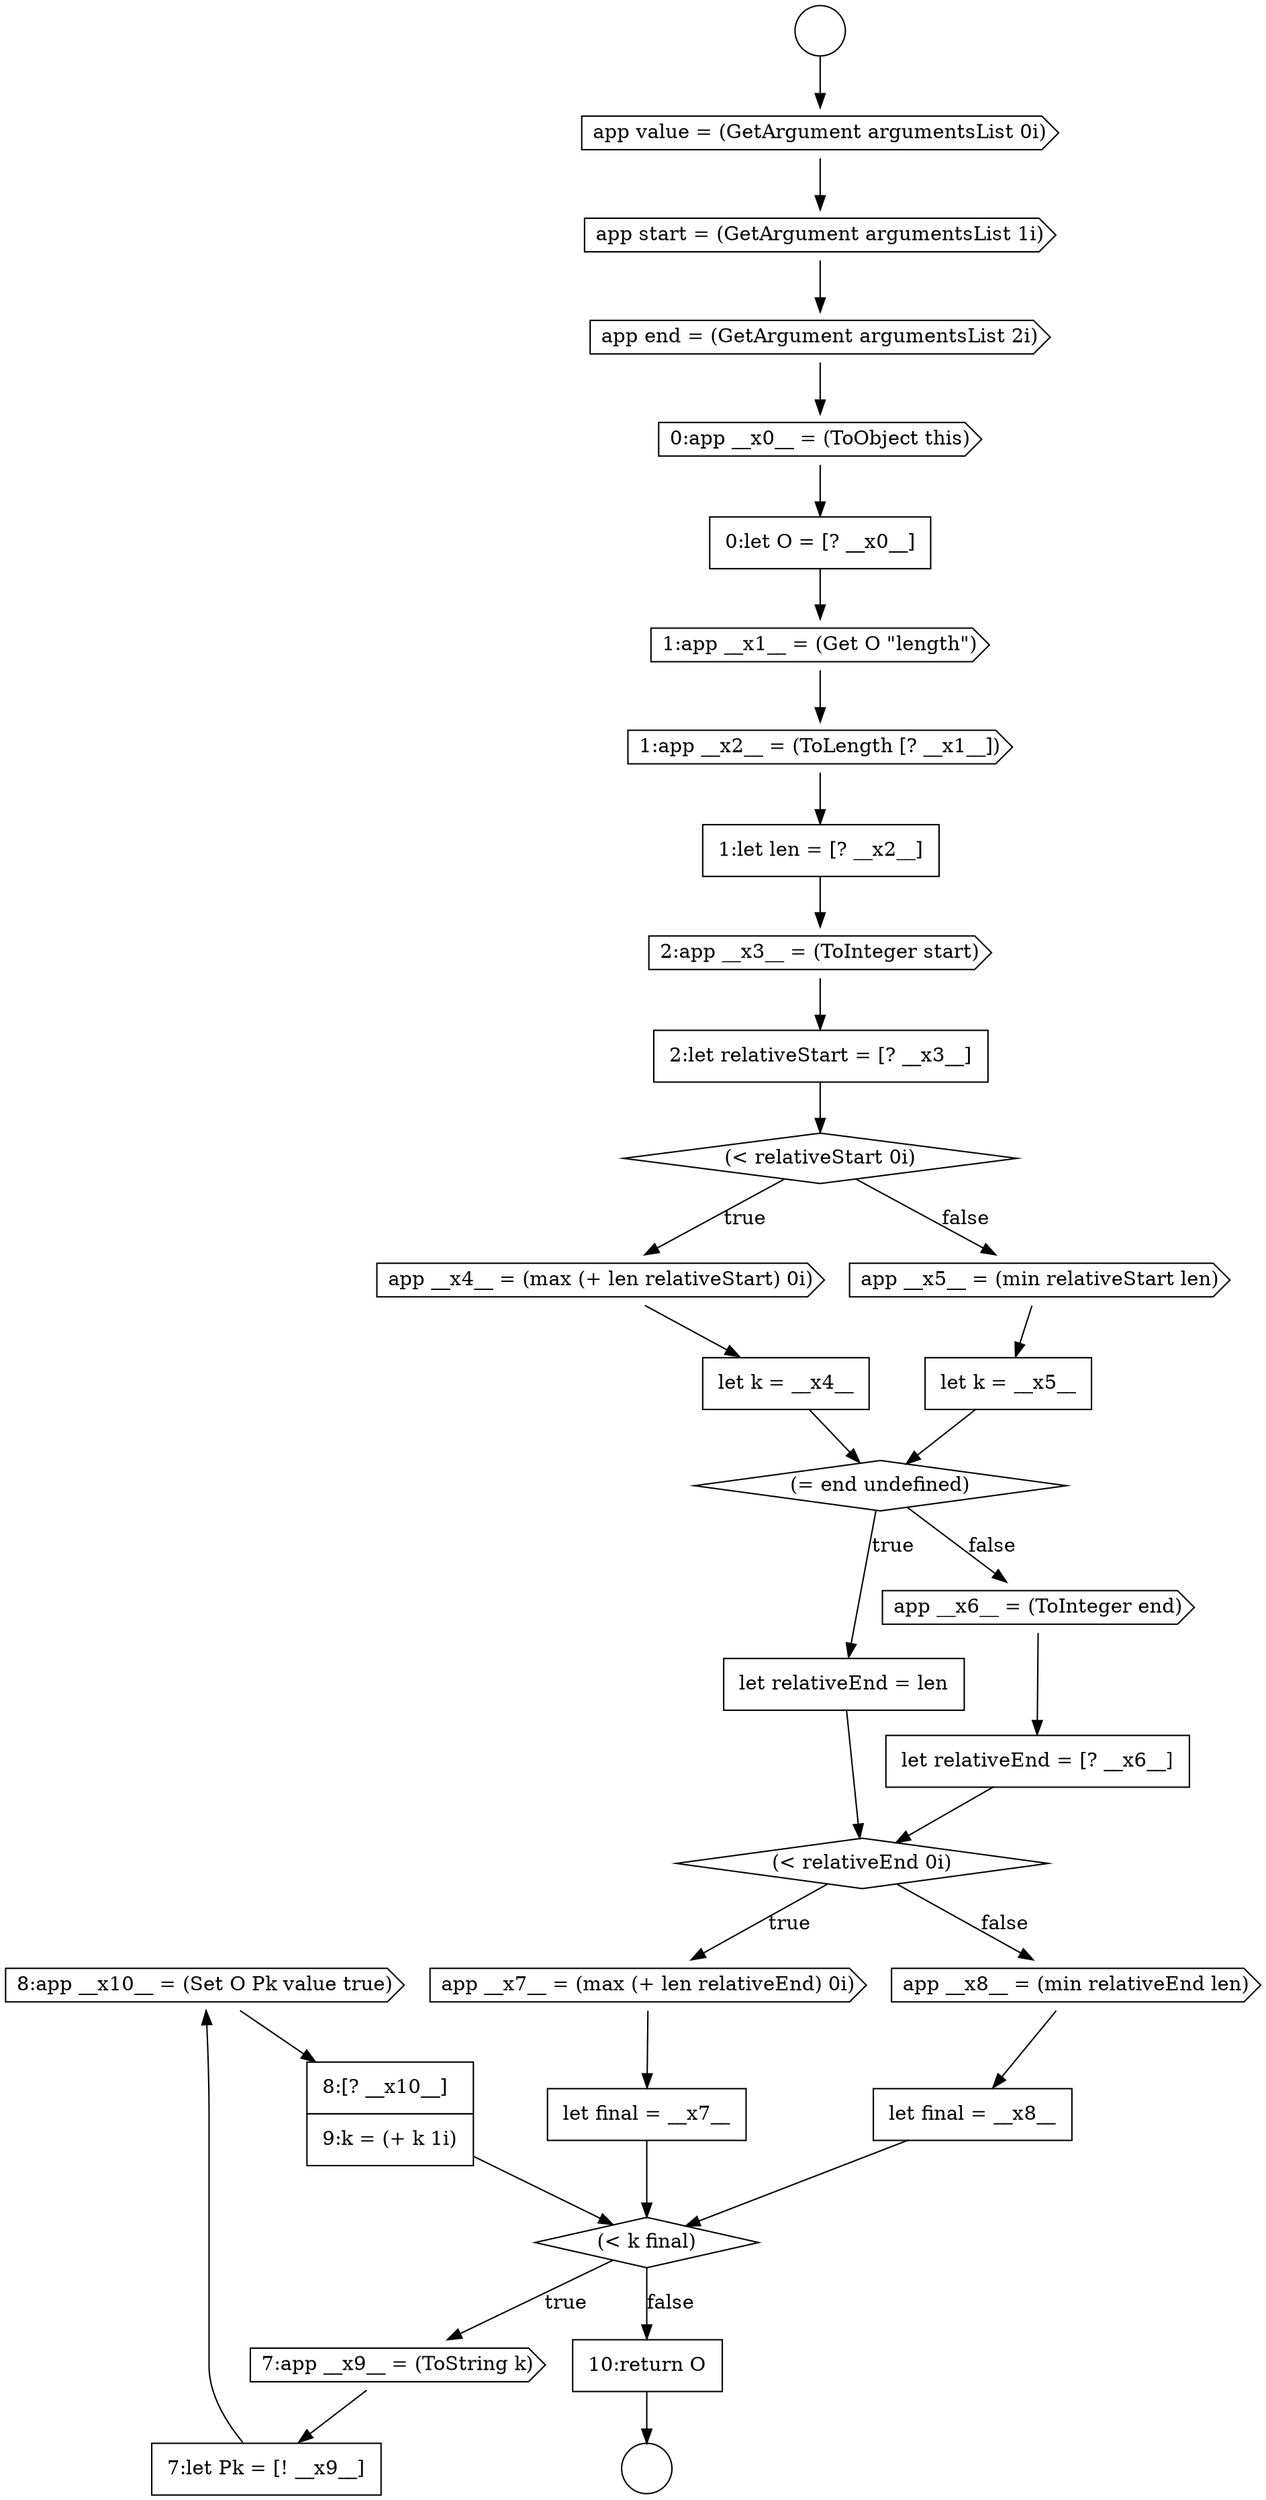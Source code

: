 digraph {
  node14825 [shape=cds, label=<<font color="black">8:app __x10__ = (Set O Pk value true)</font>> color="black" fillcolor="white" style=filled]
  node14798 [shape=cds, label=<<font color="black">app value = (GetArgument argumentsList 0i)</font>> color="black" fillcolor="white" style=filled]
  node14804 [shape=cds, label=<<font color="black">1:app __x2__ = (ToLength [? __x1__])</font>> color="black" fillcolor="white" style=filled]
  node14809 [shape=cds, label=<<font color="black">app __x4__ = (max (+ len relativeStart) 0i)</font>> color="black" fillcolor="white" style=filled]
  node14799 [shape=cds, label=<<font color="black">app start = (GetArgument argumentsList 1i)</font>> color="black" fillcolor="white" style=filled]
  node14816 [shape=none, margin=0, label=<<font color="black">
    <table border="0" cellborder="1" cellspacing="0" cellpadding="10">
      <tr><td align="left">let relativeEnd = [? __x6__]</td></tr>
    </table>
  </font>> color="black" fillcolor="white" style=filled]
  node14803 [shape=cds, label=<<font color="black">1:app __x1__ = (Get O &quot;length&quot;)</font>> color="black" fillcolor="white" style=filled]
  node14824 [shape=none, margin=0, label=<<font color="black">
    <table border="0" cellborder="1" cellspacing="0" cellpadding="10">
      <tr><td align="left">7:let Pk = [! __x9__]</td></tr>
    </table>
  </font>> color="black" fillcolor="white" style=filled]
  node14800 [shape=cds, label=<<font color="black">app end = (GetArgument argumentsList 2i)</font>> color="black" fillcolor="white" style=filled]
  node14814 [shape=none, margin=0, label=<<font color="black">
    <table border="0" cellborder="1" cellspacing="0" cellpadding="10">
      <tr><td align="left">let relativeEnd = len</td></tr>
    </table>
  </font>> color="black" fillcolor="white" style=filled]
  node14811 [shape=cds, label=<<font color="black">app __x5__ = (min relativeStart len)</font>> color="black" fillcolor="white" style=filled]
  node14801 [shape=cds, label=<<font color="black">0:app __x0__ = (ToObject this)</font>> color="black" fillcolor="white" style=filled]
  node14822 [shape=diamond, label=<<font color="black">(&lt; k final)</font>> color="black" fillcolor="white" style=filled]
  node14805 [shape=none, margin=0, label=<<font color="black">
    <table border="0" cellborder="1" cellspacing="0" cellpadding="10">
      <tr><td align="left">1:let len = [? __x2__]</td></tr>
    </table>
  </font>> color="black" fillcolor="white" style=filled]
  node14818 [shape=cds, label=<<font color="black">app __x7__ = (max (+ len relativeEnd) 0i)</font>> color="black" fillcolor="white" style=filled]
  node14815 [shape=cds, label=<<font color="black">app __x6__ = (ToInteger end)</font>> color="black" fillcolor="white" style=filled]
  node14812 [shape=none, margin=0, label=<<font color="black">
    <table border="0" cellborder="1" cellspacing="0" cellpadding="10">
      <tr><td align="left">let k = __x5__</td></tr>
    </table>
  </font>> color="black" fillcolor="white" style=filled]
  node14817 [shape=diamond, label=<<font color="black">(&lt; relativeEnd 0i)</font>> color="black" fillcolor="white" style=filled]
  node14808 [shape=diamond, label=<<font color="black">(&lt; relativeStart 0i)</font>> color="black" fillcolor="white" style=filled]
  node14821 [shape=none, margin=0, label=<<font color="black">
    <table border="0" cellborder="1" cellspacing="0" cellpadding="10">
      <tr><td align="left">let final = __x8__</td></tr>
    </table>
  </font>> color="black" fillcolor="white" style=filled]
  node14826 [shape=none, margin=0, label=<<font color="black">
    <table border="0" cellborder="1" cellspacing="0" cellpadding="10">
      <tr><td align="left">8:[? __x10__]</td></tr>
      <tr><td align="left">9:k = (+ k 1i)</td></tr>
    </table>
  </font>> color="black" fillcolor="white" style=filled]
  node14807 [shape=none, margin=0, label=<<font color="black">
    <table border="0" cellborder="1" cellspacing="0" cellpadding="10">
      <tr><td align="left">2:let relativeStart = [? __x3__]</td></tr>
    </table>
  </font>> color="black" fillcolor="white" style=filled]
  node14820 [shape=cds, label=<<font color="black">app __x8__ = (min relativeEnd len)</font>> color="black" fillcolor="white" style=filled]
  node14813 [shape=diamond, label=<<font color="black">(= end undefined)</font>> color="black" fillcolor="white" style=filled]
  node14827 [shape=none, margin=0, label=<<font color="black">
    <table border="0" cellborder="1" cellspacing="0" cellpadding="10">
      <tr><td align="left">10:return O</td></tr>
    </table>
  </font>> color="black" fillcolor="white" style=filled]
  node14810 [shape=none, margin=0, label=<<font color="black">
    <table border="0" cellborder="1" cellspacing="0" cellpadding="10">
      <tr><td align="left">let k = __x4__</td></tr>
    </table>
  </font>> color="black" fillcolor="white" style=filled]
  node14819 [shape=none, margin=0, label=<<font color="black">
    <table border="0" cellborder="1" cellspacing="0" cellpadding="10">
      <tr><td align="left">let final = __x7__</td></tr>
    </table>
  </font>> color="black" fillcolor="white" style=filled]
  node14802 [shape=none, margin=0, label=<<font color="black">
    <table border="0" cellborder="1" cellspacing="0" cellpadding="10">
      <tr><td align="left">0:let O = [? __x0__]</td></tr>
    </table>
  </font>> color="black" fillcolor="white" style=filled]
  node14823 [shape=cds, label=<<font color="black">7:app __x9__ = (ToString k)</font>> color="black" fillcolor="white" style=filled]
  node14806 [shape=cds, label=<<font color="black">2:app __x3__ = (ToInteger start)</font>> color="black" fillcolor="white" style=filled]
  node14797 [shape=circle label=" " color="black" fillcolor="white" style=filled]
  node14796 [shape=circle label=" " color="black" fillcolor="white" style=filled]
  node14812 -> node14813 [ color="black"]
  node14796 -> node14798 [ color="black"]
  node14802 -> node14803 [ color="black"]
  node14826 -> node14822 [ color="black"]
  node14807 -> node14808 [ color="black"]
  node14804 -> node14805 [ color="black"]
  node14815 -> node14816 [ color="black"]
  node14820 -> node14821 [ color="black"]
  node14805 -> node14806 [ color="black"]
  node14814 -> node14817 [ color="black"]
  node14821 -> node14822 [ color="black"]
  node14827 -> node14797 [ color="black"]
  node14816 -> node14817 [ color="black"]
  node14823 -> node14824 [ color="black"]
  node14818 -> node14819 [ color="black"]
  node14809 -> node14810 [ color="black"]
  node14808 -> node14809 [label=<<font color="black">true</font>> color="black"]
  node14808 -> node14811 [label=<<font color="black">false</font>> color="black"]
  node14806 -> node14807 [ color="black"]
  node14813 -> node14814 [label=<<font color="black">true</font>> color="black"]
  node14813 -> node14815 [label=<<font color="black">false</font>> color="black"]
  node14825 -> node14826 [ color="black"]
  node14822 -> node14823 [label=<<font color="black">true</font>> color="black"]
  node14822 -> node14827 [label=<<font color="black">false</font>> color="black"]
  node14799 -> node14800 [ color="black"]
  node14800 -> node14801 [ color="black"]
  node14803 -> node14804 [ color="black"]
  node14817 -> node14818 [label=<<font color="black">true</font>> color="black"]
  node14817 -> node14820 [label=<<font color="black">false</font>> color="black"]
  node14801 -> node14802 [ color="black"]
  node14811 -> node14812 [ color="black"]
  node14798 -> node14799 [ color="black"]
  node14819 -> node14822 [ color="black"]
  node14810 -> node14813 [ color="black"]
  node14824 -> node14825 [ color="black"]
}
